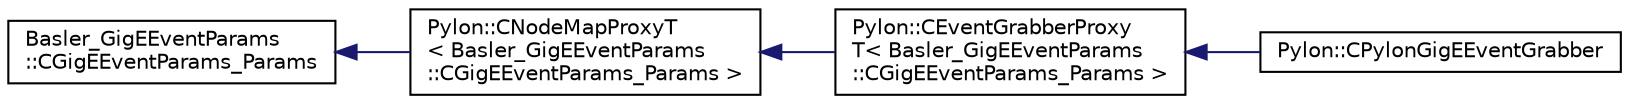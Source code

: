 digraph "Graphical Class Hierarchy"
{
  edge [fontname="Helvetica",fontsize="10",labelfontname="Helvetica",labelfontsize="10"];
  node [fontname="Helvetica",fontsize="10",shape=record];
  rankdir="LR";
  Node1 [label="Basler_GigEEventParams\l::CGigEEventParams_Params",height=0.2,width=0.4,color="black", fillcolor="white", style="filled",URL="$class_basler___gig_e_event_params_1_1_c_gig_e_event_params___params.html",tooltip="Interface to the PylonGigE Event Grabber parameters. "];
  Node1 -> Node2 [dir="back",color="midnightblue",fontsize="10",style="solid",fontname="Helvetica"];
  Node2 [label="Pylon::CNodeMapProxyT\l\< Basler_GigEEventParams\l::CGigEEventParams_Params \>",height=0.2,width=0.4,color="black", fillcolor="white", style="filled",URL="$class_pylon_1_1_c_node_map_proxy_t.html"];
  Node2 -> Node3 [dir="back",color="midnightblue",fontsize="10",style="solid",fontname="Helvetica"];
  Node3 [label="Pylon::CEventGrabberProxy\lT\< Basler_GigEEventParams\l::CGigEEventParams_Params \>",height=0.2,width=0.4,color="black", fillcolor="white", style="filled",URL="$class_pylon_1_1_c_event_grabber_proxy_t.html"];
  Node3 -> Node4 [dir="back",color="midnightblue",fontsize="10",style="solid",fontname="Helvetica"];
  Node4 [label="Pylon::CPylonGigEEventGrabber",height=0.2,width=0.4,color="black", fillcolor="white", style="filled",URL="$class_pylon_1_1_c_pylon_gig_e_event_grabber.html",tooltip="Low Level API: Class for pylon GigE Vision cameras providing access to event grabber related methods ..."];
}
